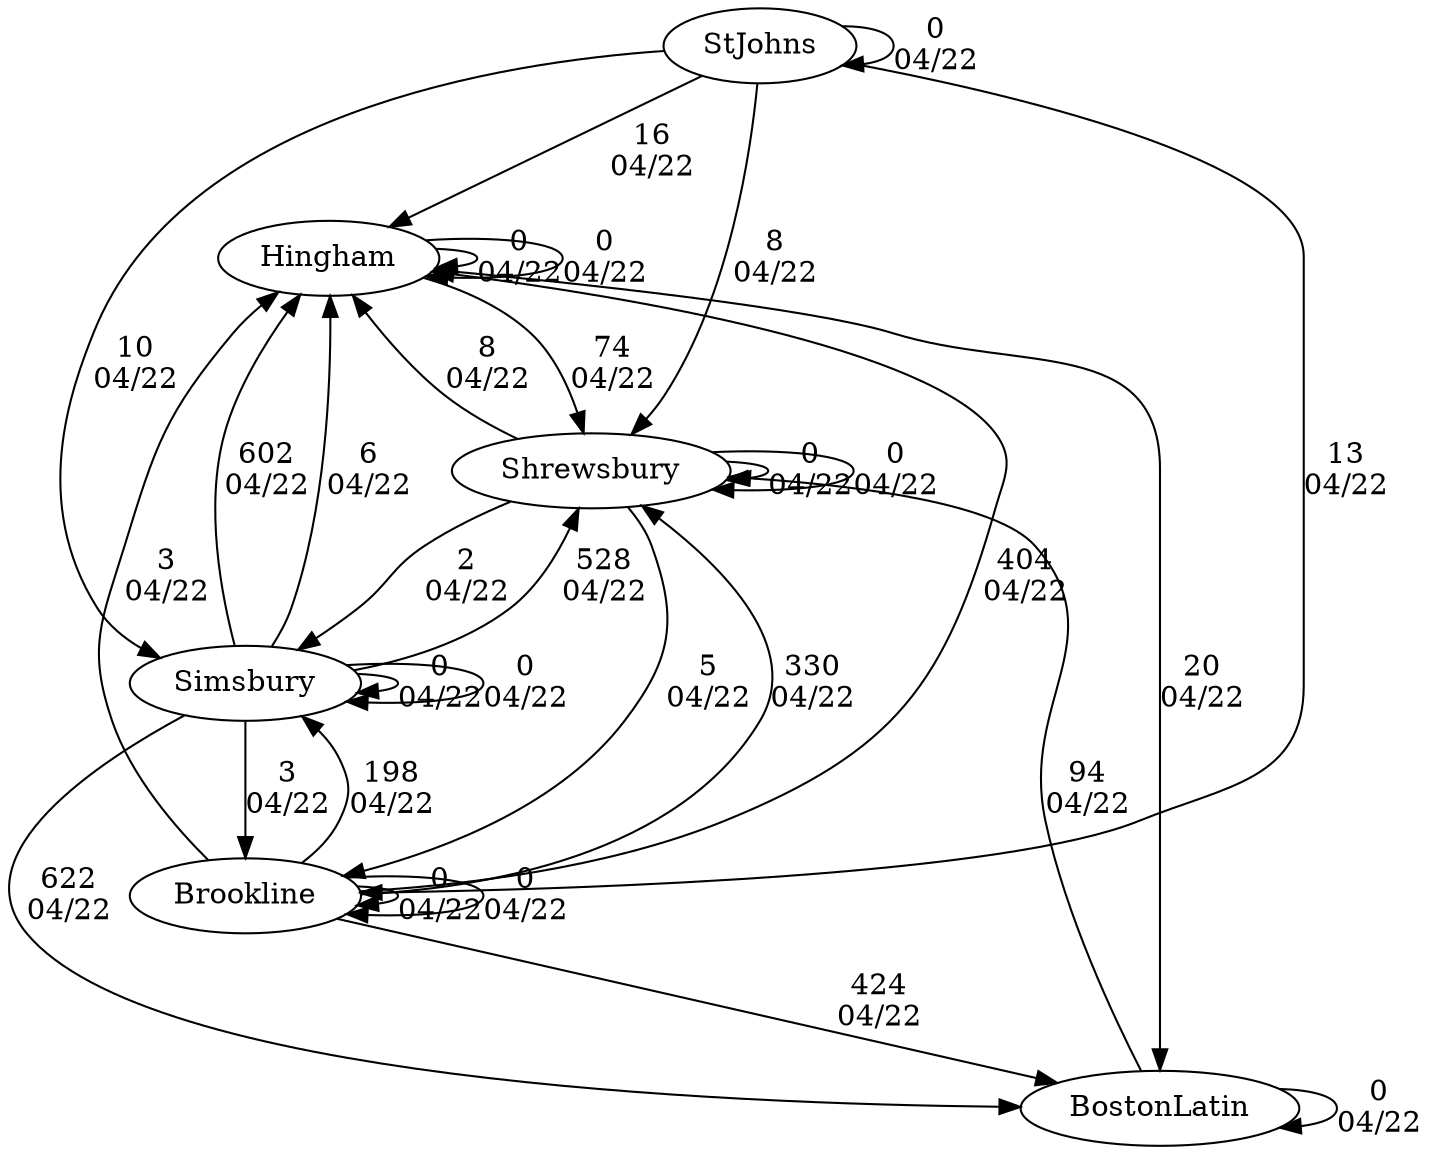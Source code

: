 digraph boys1four {Hingham [URL="boys1fourHingham.html"];Brookline [URL="boys1fourBrookline.html"];StJohns [URL="boys1fourStJohns.html"];Shrewsbury [URL="boys1fourShrewsbury.html"];Simsbury [URL="boys1fourSimsbury.html"];BostonLatin [URL="boys1fourBostonLatin.html"];StJohns -> StJohns[label="0
04/22", weight="100", tooltip="
Distance: 1500 Meters Conditions: Very slight, steady tailwind all day Comments: The B3 started at least 50 meters over the line, times should not be compared. In the G3 Simsbury crabbed and crossed over 3 lanes,they were DSQ. In the G2 Simsbury crabbed at the start, stopped and rowed back into the race. Thank you to St. John's and Shrewsbury for hosting day. Good job by all crews.
None", URL="http://www.row2k.com/results/resultspage.cfm?UID=8A4A91B68FADF97C5BD116ED0221FC4E&cat=5", random="random"]; 
StJohns -> Shrewsbury[label="8
04/22", weight="92", tooltip="
Distance: 1500 Meters Conditions: Very slight, steady tailwind all day Comments: The B3 started at least 50 meters over the line, times should not be compared. In the G3 Simsbury crabbed and crossed over 3 lanes,they were DSQ. In the G2 Simsbury crabbed at the start, stopped and rowed back into the race. Thank you to St. John's and Shrewsbury for hosting day. Good job by all crews.
None", URL="http://www.row2k.com/results/resultspage.cfm?UID=8A4A91B68FADF97C5BD116ED0221FC4E&cat=5", random="random"]; 
StJohns -> Simsbury[label="10
04/22", weight="90", tooltip="
Distance: 1500 Meters Conditions: Very slight, steady tailwind all day Comments: The B3 started at least 50 meters over the line, times should not be compared. In the G3 Simsbury crabbed and crossed over 3 lanes,they were DSQ. In the G2 Simsbury crabbed at the start, stopped and rowed back into the race. Thank you to St. John's and Shrewsbury for hosting day. Good job by all crews.
None", URL="http://www.row2k.com/results/resultspage.cfm?UID=8A4A91B68FADF97C5BD116ED0221FC4E&cat=5", random="random"]; 
StJohns -> Brookline[label="13
04/22", weight="87", tooltip="
Distance: 1500 Meters Conditions: Very slight, steady tailwind all day Comments: The B3 started at least 50 meters over the line, times should not be compared. In the G3 Simsbury crabbed and crossed over 3 lanes,they were DSQ. In the G2 Simsbury crabbed at the start, stopped and rowed back into the race. Thank you to St. John's and Shrewsbury for hosting day. Good job by all crews.
None", URL="http://www.row2k.com/results/resultspage.cfm?UID=8A4A91B68FADF97C5BD116ED0221FC4E&cat=5", random="random"]; 
StJohns -> Hingham[label="16
04/22", weight="84", tooltip="
Distance: 1500 Meters Conditions: Very slight, steady tailwind all day Comments: The B3 started at least 50 meters over the line, times should not be compared. In the G3 Simsbury crabbed and crossed over 3 lanes,they were DSQ. In the G2 Simsbury crabbed at the start, stopped and rowed back into the race. Thank you to St. John's and Shrewsbury for hosting day. Good job by all crews.
None", URL="http://www.row2k.com/results/resultspage.cfm?UID=8A4A91B68FADF97C5BD116ED0221FC4E&cat=5", random="random"]; 
Shrewsbury -> Shrewsbury[label="0
04/22", weight="100", tooltip="
Distance: 1500 Meters Conditions: Very slight, steady tailwind all day Comments: The B3 started at least 50 meters over the line, times should not be compared. In the G3 Simsbury crabbed and crossed over 3 lanes,they were DSQ. In the G2 Simsbury crabbed at the start, stopped and rowed back into the race. Thank you to St. John's and Shrewsbury for hosting day. Good job by all crews.
None", URL="http://www.row2k.com/results/resultspage.cfm?UID=8A4A91B68FADF97C5BD116ED0221FC4E&cat=5", random="random"]; 
Shrewsbury -> Simsbury[label="2
04/22", weight="98", tooltip="
Distance: 1500 Meters Conditions: Very slight, steady tailwind all day Comments: The B3 started at least 50 meters over the line, times should not be compared. In the G3 Simsbury crabbed and crossed over 3 lanes,they were DSQ. In the G2 Simsbury crabbed at the start, stopped and rowed back into the race. Thank you to St. John's and Shrewsbury for hosting day. Good job by all crews.
None", URL="http://www.row2k.com/results/resultspage.cfm?UID=8A4A91B68FADF97C5BD116ED0221FC4E&cat=5", random="random"]; 
Shrewsbury -> Brookline[label="5
04/22", weight="95", tooltip="
Distance: 1500 Meters Conditions: Very slight, steady tailwind all day Comments: The B3 started at least 50 meters over the line, times should not be compared. In the G3 Simsbury crabbed and crossed over 3 lanes,they were DSQ. In the G2 Simsbury crabbed at the start, stopped and rowed back into the race. Thank you to St. John's and Shrewsbury for hosting day. Good job by all crews.
None", URL="http://www.row2k.com/results/resultspage.cfm?UID=8A4A91B68FADF97C5BD116ED0221FC4E&cat=5", random="random"]; 
Shrewsbury -> Hingham[label="8
04/22", weight="92", tooltip="
Distance: 1500 Meters Conditions: Very slight, steady tailwind all day Comments: The B3 started at least 50 meters over the line, times should not be compared. In the G3 Simsbury crabbed and crossed over 3 lanes,they were DSQ. In the G2 Simsbury crabbed at the start, stopped and rowed back into the race. Thank you to St. John's and Shrewsbury for hosting day. Good job by all crews.
None", URL="http://www.row2k.com/results/resultspage.cfm?UID=8A4A91B68FADF97C5BD116ED0221FC4E&cat=5", random="random"]; 
Simsbury -> Simsbury[label="0
04/22", weight="100", tooltip="
Distance: 1500 Meters Conditions: Very slight, steady tailwind all day Comments: The B3 started at least 50 meters over the line, times should not be compared. In the G3 Simsbury crabbed and crossed over 3 lanes,they were DSQ. In the G2 Simsbury crabbed at the start, stopped and rowed back into the race. Thank you to St. John's and Shrewsbury for hosting day. Good job by all crews.
None", URL="http://www.row2k.com/results/resultspage.cfm?UID=8A4A91B68FADF97C5BD116ED0221FC4E&cat=5", random="random"]; 
Simsbury -> Brookline[label="3
04/22", weight="97", tooltip="
Distance: 1500 Meters Conditions: Very slight, steady tailwind all day Comments: The B3 started at least 50 meters over the line, times should not be compared. In the G3 Simsbury crabbed and crossed over 3 lanes,they were DSQ. In the G2 Simsbury crabbed at the start, stopped and rowed back into the race. Thank you to St. John's and Shrewsbury for hosting day. Good job by all crews.
None", URL="http://www.row2k.com/results/resultspage.cfm?UID=8A4A91B68FADF97C5BD116ED0221FC4E&cat=5", random="random"]; 
Simsbury -> Hingham[label="6
04/22", weight="94", tooltip="
Distance: 1500 Meters Conditions: Very slight, steady tailwind all day Comments: The B3 started at least 50 meters over the line, times should not be compared. In the G3 Simsbury crabbed and crossed over 3 lanes,they were DSQ. In the G2 Simsbury crabbed at the start, stopped and rowed back into the race. Thank you to St. John's and Shrewsbury for hosting day. Good job by all crews.
None", URL="http://www.row2k.com/results/resultspage.cfm?UID=8A4A91B68FADF97C5BD116ED0221FC4E&cat=5", random="random"]; 
Brookline -> Brookline[label="0
04/22", weight="100", tooltip="
Distance: 1500 Meters Conditions: Very slight, steady tailwind all day Comments: The B3 started at least 50 meters over the line, times should not be compared. In the G3 Simsbury crabbed and crossed over 3 lanes,they were DSQ. In the G2 Simsbury crabbed at the start, stopped and rowed back into the race. Thank you to St. John's and Shrewsbury for hosting day. Good job by all crews.
None", URL="http://www.row2k.com/results/resultspage.cfm?UID=8A4A91B68FADF97C5BD116ED0221FC4E&cat=5", random="random"]; 
Brookline -> Hingham[label="3
04/22", weight="97", tooltip="
Distance: 1500 Meters Conditions: Very slight, steady tailwind all day Comments: The B3 started at least 50 meters over the line, times should not be compared. In the G3 Simsbury crabbed and crossed over 3 lanes,they were DSQ. In the G2 Simsbury crabbed at the start, stopped and rowed back into the race. Thank you to St. John's and Shrewsbury for hosting day. Good job by all crews.
None", URL="http://www.row2k.com/results/resultspage.cfm?UID=8A4A91B68FADF97C5BD116ED0221FC4E&cat=5", random="random"]; 
Hingham -> Hingham[label="0
04/22", weight="100", tooltip="
Distance: 1500 Meters Conditions: Very slight, steady tailwind all day Comments: The B3 started at least 50 meters over the line, times should not be compared. In the G3 Simsbury crabbed and crossed over 3 lanes,they were DSQ. In the G2 Simsbury crabbed at the start, stopped and rowed back into the race. Thank you to St. John's and Shrewsbury for hosting day. Good job by all crews.
None", URL="http://www.row2k.com/results/resultspage.cfm?UID=8A4A91B68FADF97C5BD116ED0221FC4E&cat=5", random="random"]; 
Brookline -> Brookline[label="0
04/22", weight="100", tooltip="
Distance: 1500 Meters Conditions: Very slight, steady tailwind all day Comments: The B3 started at least 50 meters over the line, times should not be compared. In the G3 Simsbury crabbed and crossed over 3 lanes,they were DSQ. In the G2 Simsbury crabbed at the start, stopped and rowed back into the race. Thank you to St. John's and Shrewsbury for hosting day. Good job by all crews.
None", URL="http://www.row2k.com/results/resultspage.cfm?UID=8A4A91B68FADF97C5BD116ED0221FC4E&cat=5", random="random"]; 
Brookline -> Simsbury[label="198
04/22", weight="-98", tooltip="
Distance: 1500 Meters Conditions: Very slight, steady tailwind all day Comments: The B3 started at least 50 meters over the line, times should not be compared. In the G3 Simsbury crabbed and crossed over 3 lanes,they were DSQ. In the G2 Simsbury crabbed at the start, stopped and rowed back into the race. Thank you to St. John's and Shrewsbury for hosting day. Good job by all crews.
None", URL="http://www.row2k.com/results/resultspage.cfm?UID=8A4A91B68FADF97C5BD116ED0221FC4E&cat=5", random="random"]; 
Brookline -> Hingham[label="404
04/22", weight="-304", tooltip="
Distance: 1500 Meters Conditions: Very slight, steady tailwind all day Comments: The B3 started at least 50 meters over the line, times should not be compared. In the G3 Simsbury crabbed and crossed over 3 lanes,they were DSQ. In the G2 Simsbury crabbed at the start, stopped and rowed back into the race. Thank you to St. John's and Shrewsbury for hosting day. Good job by all crews.
None", URL="http://www.row2k.com/results/resultspage.cfm?UID=8A4A91B68FADF97C5BD116ED0221FC4E&cat=5", random="random"]; 
Brookline -> BostonLatin[label="424
04/22", weight="-324", tooltip="
Distance: 1500 Meters Conditions: Very slight, steady tailwind all day Comments: The B3 started at least 50 meters over the line, times should not be compared. In the G3 Simsbury crabbed and crossed over 3 lanes,they were DSQ. In the G2 Simsbury crabbed at the start, stopped and rowed back into the race. Thank you to St. John's and Shrewsbury for hosting day. Good job by all crews.
None", URL="http://www.row2k.com/results/resultspage.cfm?UID=8A4A91B68FADF97C5BD116ED0221FC4E&cat=5", random="random"]; 
Brookline -> Shrewsbury[label="330
04/22", weight="-230", tooltip="
Distance: 1500 Meters Conditions: Very slight, steady tailwind all day Comments: The B3 started at least 50 meters over the line, times should not be compared. In the G3 Simsbury crabbed and crossed over 3 lanes,they were DSQ. In the G2 Simsbury crabbed at the start, stopped and rowed back into the race. Thank you to St. John's and Shrewsbury for hosting day. Good job by all crews.
None", URL="http://www.row2k.com/results/resultspage.cfm?UID=8A4A91B68FADF97C5BD116ED0221FC4E&cat=5", random="random"]; 
Simsbury -> Simsbury[label="0
04/22", weight="100", tooltip="
Distance: 1500 Meters Conditions: Very slight, steady tailwind all day Comments: The B3 started at least 50 meters over the line, times should not be compared. In the G3 Simsbury crabbed and crossed over 3 lanes,they were DSQ. In the G2 Simsbury crabbed at the start, stopped and rowed back into the race. Thank you to St. John's and Shrewsbury for hosting day. Good job by all crews.
None", URL="http://www.row2k.com/results/resultspage.cfm?UID=8A4A91B68FADF97C5BD116ED0221FC4E&cat=5", random="random"]; 
Simsbury -> Hingham[label="602
04/22", weight="-502", tooltip="
Distance: 1500 Meters Conditions: Very slight, steady tailwind all day Comments: The B3 started at least 50 meters over the line, times should not be compared. In the G3 Simsbury crabbed and crossed over 3 lanes,they were DSQ. In the G2 Simsbury crabbed at the start, stopped and rowed back into the race. Thank you to St. John's and Shrewsbury for hosting day. Good job by all crews.
None", URL="http://www.row2k.com/results/resultspage.cfm?UID=8A4A91B68FADF97C5BD116ED0221FC4E&cat=5", random="random"]; 
Simsbury -> BostonLatin[label="622
04/22", weight="-522", tooltip="
Distance: 1500 Meters Conditions: Very slight, steady tailwind all day Comments: The B3 started at least 50 meters over the line, times should not be compared. In the G3 Simsbury crabbed and crossed over 3 lanes,they were DSQ. In the G2 Simsbury crabbed at the start, stopped and rowed back into the race. Thank you to St. John's and Shrewsbury for hosting day. Good job by all crews.
None", URL="http://www.row2k.com/results/resultspage.cfm?UID=8A4A91B68FADF97C5BD116ED0221FC4E&cat=5", random="random"]; 
Simsbury -> Shrewsbury[label="528
04/22", weight="-428", tooltip="
Distance: 1500 Meters Conditions: Very slight, steady tailwind all day Comments: The B3 started at least 50 meters over the line, times should not be compared. In the G3 Simsbury crabbed and crossed over 3 lanes,they were DSQ. In the G2 Simsbury crabbed at the start, stopped and rowed back into the race. Thank you to St. John's and Shrewsbury for hosting day. Good job by all crews.
None", URL="http://www.row2k.com/results/resultspage.cfm?UID=8A4A91B68FADF97C5BD116ED0221FC4E&cat=5", random="random"]; 
Hingham -> Hingham[label="0
04/22", weight="100", tooltip="
Distance: 1500 Meters Conditions: Very slight, steady tailwind all day Comments: The B3 started at least 50 meters over the line, times should not be compared. In the G3 Simsbury crabbed and crossed over 3 lanes,they were DSQ. In the G2 Simsbury crabbed at the start, stopped and rowed back into the race. Thank you to St. John's and Shrewsbury for hosting day. Good job by all crews.
None", URL="http://www.row2k.com/results/resultspage.cfm?UID=8A4A91B68FADF97C5BD116ED0221FC4E&cat=5", random="random"]; 
Hingham -> BostonLatin[label="20
04/22", weight="80", tooltip="
Distance: 1500 Meters Conditions: Very slight, steady tailwind all day Comments: The B3 started at least 50 meters over the line, times should not be compared. In the G3 Simsbury crabbed and crossed over 3 lanes,they were DSQ. In the G2 Simsbury crabbed at the start, stopped and rowed back into the race. Thank you to St. John's and Shrewsbury for hosting day. Good job by all crews.
None", URL="http://www.row2k.com/results/resultspage.cfm?UID=8A4A91B68FADF97C5BD116ED0221FC4E&cat=5", random="random"]; 
Hingham -> Shrewsbury[label="74
04/22", weight="26", tooltip="
Distance: 1500 Meters Conditions: Very slight, steady tailwind all day Comments: The B3 started at least 50 meters over the line, times should not be compared. In the G3 Simsbury crabbed and crossed over 3 lanes,they were DSQ. In the G2 Simsbury crabbed at the start, stopped and rowed back into the race. Thank you to St. John's and Shrewsbury for hosting day. Good job by all crews.
None", URL="http://www.row2k.com/results/resultspage.cfm?UID=8A4A91B68FADF97C5BD116ED0221FC4E&cat=5", random="random"]; 
BostonLatin -> BostonLatin[label="0
04/22", weight="100", tooltip="
Distance: 1500 Meters Conditions: Very slight, steady tailwind all day Comments: The B3 started at least 50 meters over the line, times should not be compared. In the G3 Simsbury crabbed and crossed over 3 lanes,they were DSQ. In the G2 Simsbury crabbed at the start, stopped and rowed back into the race. Thank you to St. John's and Shrewsbury for hosting day. Good job by all crews.
None", URL="http://www.row2k.com/results/resultspage.cfm?UID=8A4A91B68FADF97C5BD116ED0221FC4E&cat=5", random="random"]; 
BostonLatin -> Shrewsbury[label="94
04/22", weight="6", tooltip="
Distance: 1500 Meters Conditions: Very slight, steady tailwind all day Comments: The B3 started at least 50 meters over the line, times should not be compared. In the G3 Simsbury crabbed and crossed over 3 lanes,they were DSQ. In the G2 Simsbury crabbed at the start, stopped and rowed back into the race. Thank you to St. John's and Shrewsbury for hosting day. Good job by all crews.
None", URL="http://www.row2k.com/results/resultspage.cfm?UID=8A4A91B68FADF97C5BD116ED0221FC4E&cat=5", random="random"]; 
Shrewsbury -> Shrewsbury[label="0
04/22", weight="100", tooltip="
Distance: 1500 Meters Conditions: Very slight, steady tailwind all day Comments: The B3 started at least 50 meters over the line, times should not be compared. In the G3 Simsbury crabbed and crossed over 3 lanes,they were DSQ. In the G2 Simsbury crabbed at the start, stopped and rowed back into the race. Thank you to St. John's and Shrewsbury for hosting day. Good job by all crews.
None", URL="http://www.row2k.com/results/resultspage.cfm?UID=8A4A91B68FADF97C5BD116ED0221FC4E&cat=5", random="random"]}